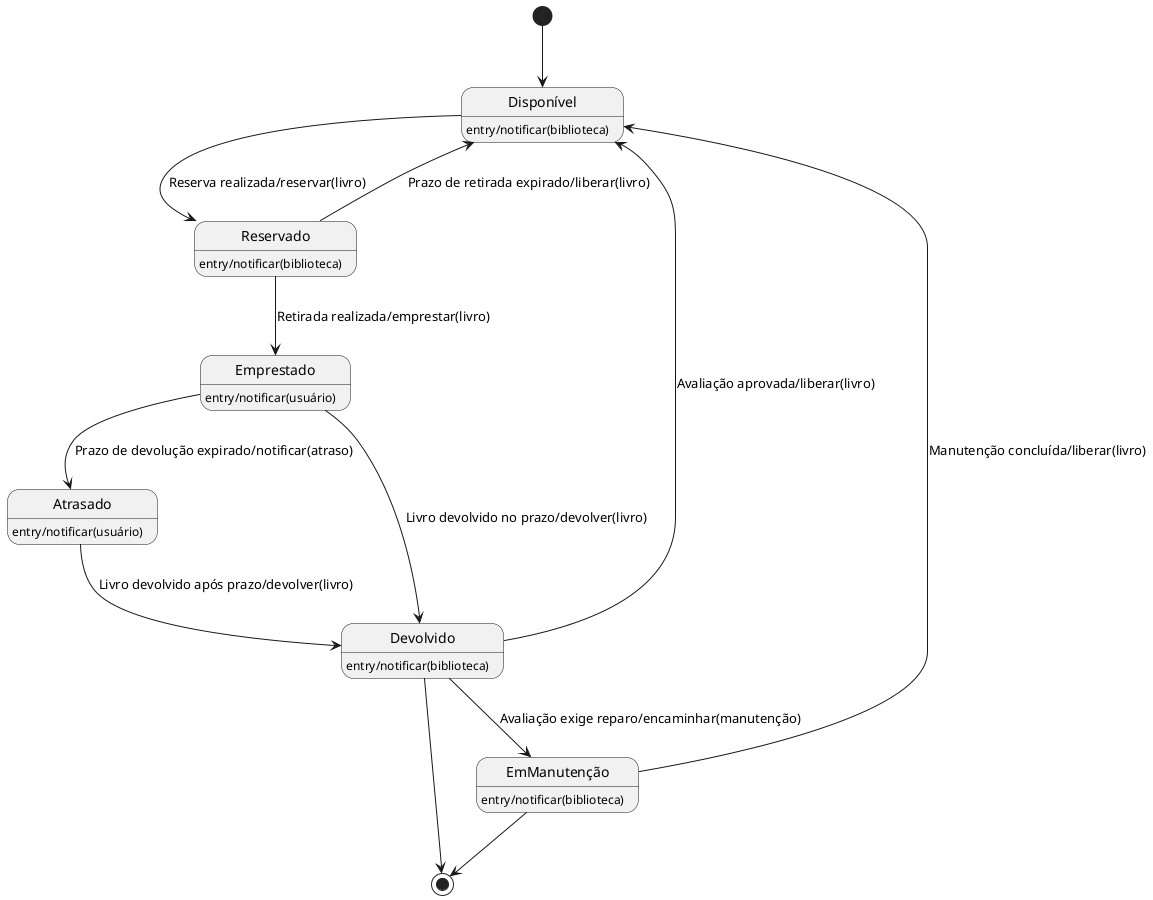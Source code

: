 @startuml "Diagrama de Estados - Ciclo de Vida de um Livro Emprestado"

Disponível: entry/notificar(biblioteca)
Reservado: entry/notificar(biblioteca)
Emprestado: entry/notificar(usuário)
Atrasado: entry/notificar(usuário)
Devolvido: entry/notificar(biblioteca)
EmManutenção: entry/notificar(biblioteca)

[*] --> Disponível

Disponível --> Reservado: Reserva realizada/reservar(livro)
Reservado --> Disponível: Prazo de retirada expirado/liberar(livro)
Reservado --> Emprestado: Retirada realizada/emprestar(livro)
Emprestado --> Atrasado: Prazo de devolução expirado/notificar(atraso)
Emprestado --> Devolvido: Livro devolvido no prazo/devolver(livro)
Atrasado --> Devolvido: Livro devolvido após prazo/devolver(livro)
Devolvido --> EmManutenção: Avaliação exige reparo/encaminhar(manutenção)
Devolvido --> Disponível: Avaliação aprovada/liberar(livro)
EmManutenção --> Disponível: Manutenção concluída/liberar(livro)

Devolvido --> [*]
EmManutenção --> [*]

@enduml
